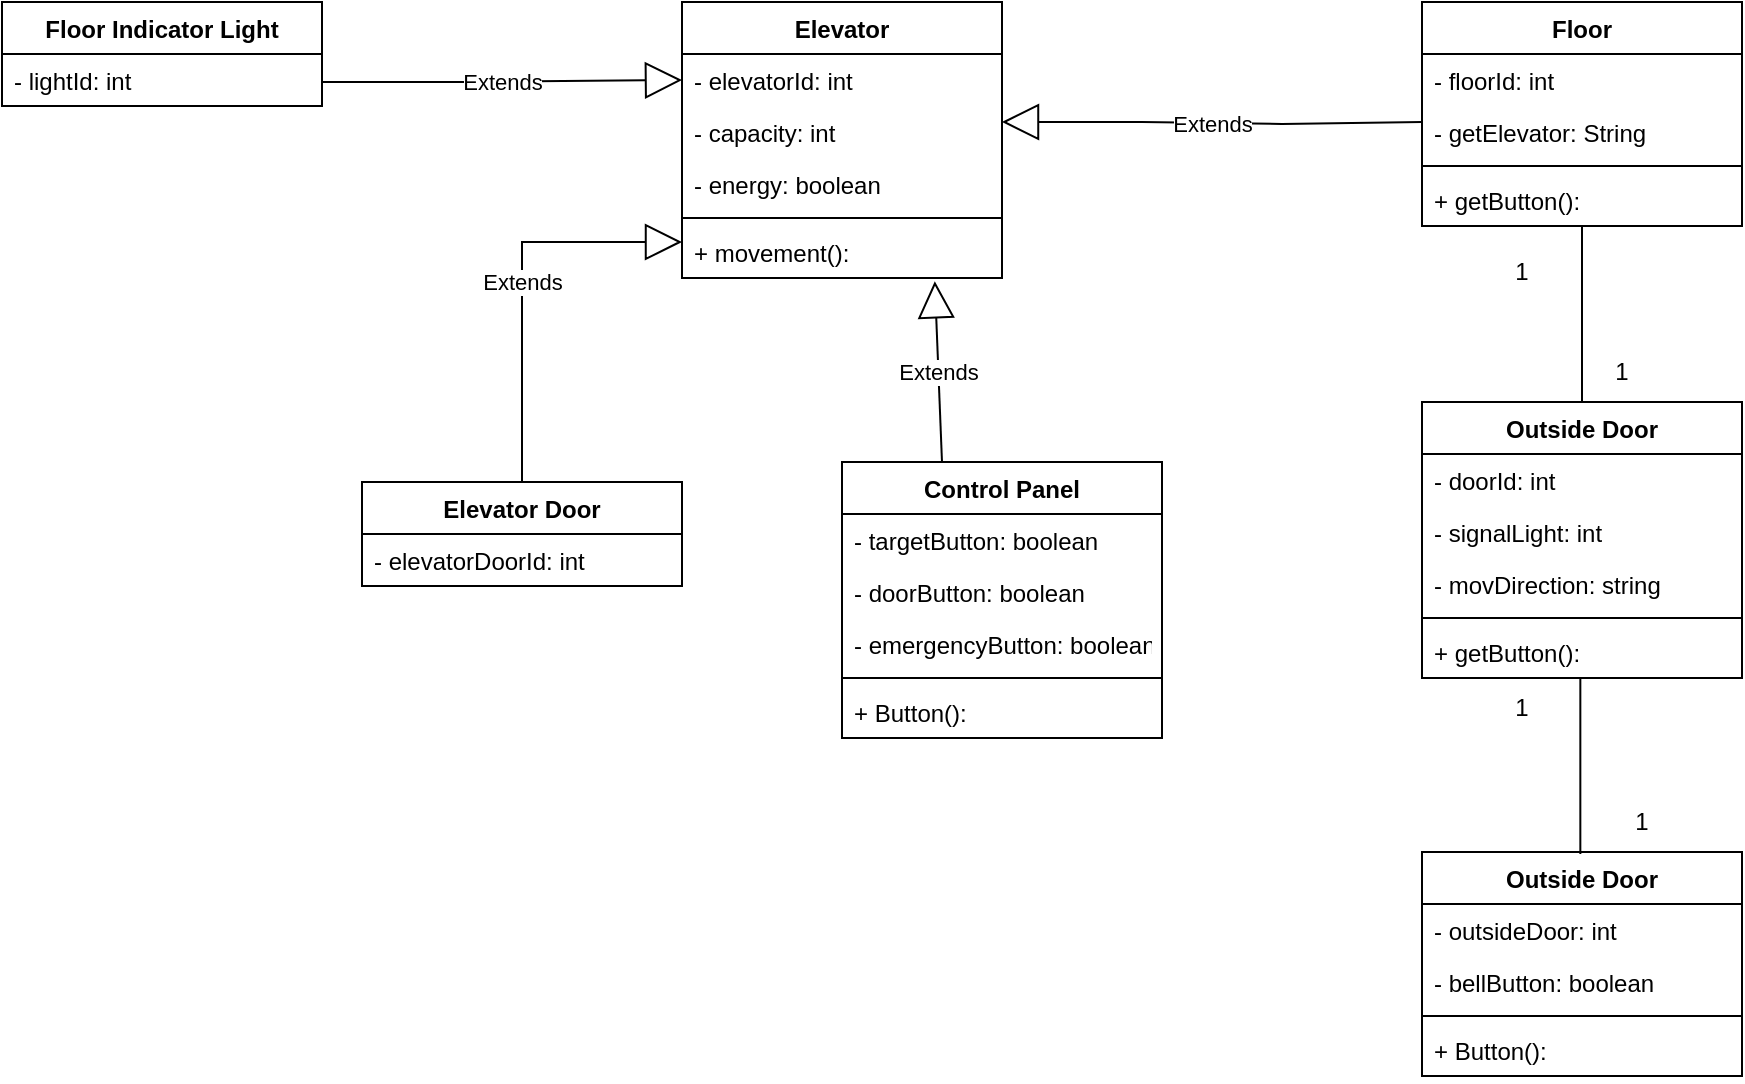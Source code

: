 <mxfile version="20.4.1" type="github">
  <diagram id="yt7ESXS7gocvbB-OGRqH" name="Page-1">
    <mxGraphModel dx="1382" dy="764" grid="1" gridSize="10" guides="1" tooltips="1" connect="1" arrows="1" fold="1" page="1" pageScale="1" pageWidth="1100" pageHeight="850" math="0" shadow="0">
      <root>
        <mxCell id="0" />
        <mxCell id="1" parent="0" />
        <mxCell id="YqL5iz8TW8BsecoOiDrk-55" value="Elevator" style="swimlane;fontStyle=1;align=center;verticalAlign=top;childLayout=stackLayout;horizontal=1;startSize=26;horizontalStack=0;resizeParent=1;resizeParentMax=0;resizeLast=0;collapsible=1;marginBottom=0;" vertex="1" parent="1">
          <mxGeometry x="470" y="40" width="160" height="138" as="geometry">
            <mxRectangle x="470" y="40" width="90" height="30" as="alternateBounds" />
          </mxGeometry>
        </mxCell>
        <mxCell id="YqL5iz8TW8BsecoOiDrk-56" value="- elevatorId: int" style="text;strokeColor=none;fillColor=none;align=left;verticalAlign=top;spacingLeft=4;spacingRight=4;overflow=hidden;rotatable=0;points=[[0,0.5],[1,0.5]];portConstraint=eastwest;" vertex="1" parent="YqL5iz8TW8BsecoOiDrk-55">
          <mxGeometry y="26" width="160" height="26" as="geometry" />
        </mxCell>
        <mxCell id="YqL5iz8TW8BsecoOiDrk-59" value="- capacity: int" style="text;strokeColor=none;fillColor=none;align=left;verticalAlign=top;spacingLeft=4;spacingRight=4;overflow=hidden;rotatable=0;points=[[0,0.5],[1,0.5]];portConstraint=eastwest;" vertex="1" parent="YqL5iz8TW8BsecoOiDrk-55">
          <mxGeometry y="52" width="160" height="26" as="geometry" />
        </mxCell>
        <mxCell id="YqL5iz8TW8BsecoOiDrk-60" value="- energy: boolean" style="text;strokeColor=none;fillColor=none;align=left;verticalAlign=top;spacingLeft=4;spacingRight=4;overflow=hidden;rotatable=0;points=[[0,0.5],[1,0.5]];portConstraint=eastwest;" vertex="1" parent="YqL5iz8TW8BsecoOiDrk-55">
          <mxGeometry y="78" width="160" height="26" as="geometry" />
        </mxCell>
        <mxCell id="YqL5iz8TW8BsecoOiDrk-57" value="" style="line;strokeWidth=1;fillColor=none;align=left;verticalAlign=middle;spacingTop=-1;spacingLeft=3;spacingRight=3;rotatable=0;labelPosition=right;points=[];portConstraint=eastwest;strokeColor=inherit;" vertex="1" parent="YqL5iz8TW8BsecoOiDrk-55">
          <mxGeometry y="104" width="160" height="8" as="geometry" />
        </mxCell>
        <mxCell id="YqL5iz8TW8BsecoOiDrk-58" value="+ movement(): " style="text;strokeColor=none;fillColor=none;align=left;verticalAlign=top;spacingLeft=4;spacingRight=4;overflow=hidden;rotatable=0;points=[[0,0.5],[1,0.5]];portConstraint=eastwest;" vertex="1" parent="YqL5iz8TW8BsecoOiDrk-55">
          <mxGeometry y="112" width="160" height="26" as="geometry" />
        </mxCell>
        <mxCell id="YqL5iz8TW8BsecoOiDrk-61" value="Floor Indicator Light" style="swimlane;fontStyle=1;align=center;verticalAlign=top;childLayout=stackLayout;horizontal=1;startSize=26;horizontalStack=0;resizeParent=1;resizeParentMax=0;resizeLast=0;collapsible=1;marginBottom=0;" vertex="1" parent="1">
          <mxGeometry x="130" y="40" width="160" height="52" as="geometry" />
        </mxCell>
        <mxCell id="YqL5iz8TW8BsecoOiDrk-62" value="- lightId: int" style="text;strokeColor=none;fillColor=none;align=left;verticalAlign=top;spacingLeft=4;spacingRight=4;overflow=hidden;rotatable=0;points=[[0,0.5],[1,0.5]];portConstraint=eastwest;" vertex="1" parent="YqL5iz8TW8BsecoOiDrk-61">
          <mxGeometry y="26" width="160" height="26" as="geometry" />
        </mxCell>
        <mxCell id="YqL5iz8TW8BsecoOiDrk-67" value="Extends" style="endArrow=block;endSize=16;endFill=0;html=1;rounded=0;entryX=0;entryY=0.5;entryDx=0;entryDy=0;" edge="1" parent="1" target="YqL5iz8TW8BsecoOiDrk-56">
          <mxGeometry width="160" relative="1" as="geometry">
            <mxPoint x="290" y="80" as="sourcePoint" />
            <mxPoint x="450" y="80" as="targetPoint" />
            <Array as="points">
              <mxPoint x="360" y="80" />
            </Array>
          </mxGeometry>
        </mxCell>
        <mxCell id="YqL5iz8TW8BsecoOiDrk-68" value="Extends" style="endArrow=block;endSize=16;endFill=0;html=1;rounded=0;" edge="1" parent="1">
          <mxGeometry width="160" relative="1" as="geometry">
            <mxPoint x="840" y="100" as="sourcePoint" />
            <mxPoint x="630" y="100" as="targetPoint" />
            <Array as="points">
              <mxPoint x="770" y="101" />
              <mxPoint x="700" y="100" />
            </Array>
          </mxGeometry>
        </mxCell>
        <mxCell id="YqL5iz8TW8BsecoOiDrk-69" value="Floor" style="swimlane;fontStyle=1;align=center;verticalAlign=top;childLayout=stackLayout;horizontal=1;startSize=26;horizontalStack=0;resizeParent=1;resizeParentMax=0;resizeLast=0;collapsible=1;marginBottom=0;" vertex="1" parent="1">
          <mxGeometry x="840" y="40" width="160" height="112" as="geometry">
            <mxRectangle x="470" y="40" width="90" height="30" as="alternateBounds" />
          </mxGeometry>
        </mxCell>
        <mxCell id="YqL5iz8TW8BsecoOiDrk-70" value="- floorId: int" style="text;strokeColor=none;fillColor=none;align=left;verticalAlign=top;spacingLeft=4;spacingRight=4;overflow=hidden;rotatable=0;points=[[0,0.5],[1,0.5]];portConstraint=eastwest;" vertex="1" parent="YqL5iz8TW8BsecoOiDrk-69">
          <mxGeometry y="26" width="160" height="26" as="geometry" />
        </mxCell>
        <mxCell id="YqL5iz8TW8BsecoOiDrk-71" value="- getElevator: String" style="text;strokeColor=none;fillColor=none;align=left;verticalAlign=top;spacingLeft=4;spacingRight=4;overflow=hidden;rotatable=0;points=[[0,0.5],[1,0.5]];portConstraint=eastwest;" vertex="1" parent="YqL5iz8TW8BsecoOiDrk-69">
          <mxGeometry y="52" width="160" height="26" as="geometry" />
        </mxCell>
        <mxCell id="YqL5iz8TW8BsecoOiDrk-73" value="" style="line;strokeWidth=1;fillColor=none;align=left;verticalAlign=middle;spacingTop=-1;spacingLeft=3;spacingRight=3;rotatable=0;labelPosition=right;points=[];portConstraint=eastwest;strokeColor=inherit;" vertex="1" parent="YqL5iz8TW8BsecoOiDrk-69">
          <mxGeometry y="78" width="160" height="8" as="geometry" />
        </mxCell>
        <mxCell id="YqL5iz8TW8BsecoOiDrk-74" value="+ getButton(): " style="text;strokeColor=none;fillColor=none;align=left;verticalAlign=top;spacingLeft=4;spacingRight=4;overflow=hidden;rotatable=0;points=[[0,0.5],[1,0.5]];portConstraint=eastwest;" vertex="1" parent="YqL5iz8TW8BsecoOiDrk-69">
          <mxGeometry y="86" width="160" height="26" as="geometry" />
        </mxCell>
        <mxCell id="YqL5iz8TW8BsecoOiDrk-75" value="Outside Door" style="swimlane;fontStyle=1;align=center;verticalAlign=top;childLayout=stackLayout;horizontal=1;startSize=26;horizontalStack=0;resizeParent=1;resizeParentMax=0;resizeLast=0;collapsible=1;marginBottom=0;" vertex="1" parent="1">
          <mxGeometry x="840" y="240" width="160" height="138" as="geometry">
            <mxRectangle x="470" y="40" width="90" height="30" as="alternateBounds" />
          </mxGeometry>
        </mxCell>
        <mxCell id="YqL5iz8TW8BsecoOiDrk-76" value="- doorId: int" style="text;strokeColor=none;fillColor=none;align=left;verticalAlign=top;spacingLeft=4;spacingRight=4;overflow=hidden;rotatable=0;points=[[0,0.5],[1,0.5]];portConstraint=eastwest;" vertex="1" parent="YqL5iz8TW8BsecoOiDrk-75">
          <mxGeometry y="26" width="160" height="26" as="geometry" />
        </mxCell>
        <mxCell id="YqL5iz8TW8BsecoOiDrk-77" value="- signalLight: int" style="text;strokeColor=none;fillColor=none;align=left;verticalAlign=top;spacingLeft=4;spacingRight=4;overflow=hidden;rotatable=0;points=[[0,0.5],[1,0.5]];portConstraint=eastwest;" vertex="1" parent="YqL5iz8TW8BsecoOiDrk-75">
          <mxGeometry y="52" width="160" height="26" as="geometry" />
        </mxCell>
        <mxCell id="YqL5iz8TW8BsecoOiDrk-80" value="- movDirection: string" style="text;strokeColor=none;fillColor=none;align=left;verticalAlign=top;spacingLeft=4;spacingRight=4;overflow=hidden;rotatable=0;points=[[0,0.5],[1,0.5]];portConstraint=eastwest;" vertex="1" parent="YqL5iz8TW8BsecoOiDrk-75">
          <mxGeometry y="78" width="160" height="26" as="geometry" />
        </mxCell>
        <mxCell id="YqL5iz8TW8BsecoOiDrk-78" value="" style="line;strokeWidth=1;fillColor=none;align=left;verticalAlign=middle;spacingTop=-1;spacingLeft=3;spacingRight=3;rotatable=0;labelPosition=right;points=[];portConstraint=eastwest;strokeColor=inherit;" vertex="1" parent="YqL5iz8TW8BsecoOiDrk-75">
          <mxGeometry y="104" width="160" height="8" as="geometry" />
        </mxCell>
        <mxCell id="YqL5iz8TW8BsecoOiDrk-79" value="+ getButton(): " style="text;strokeColor=none;fillColor=none;align=left;verticalAlign=top;spacingLeft=4;spacingRight=4;overflow=hidden;rotatable=0;points=[[0,0.5],[1,0.5]];portConstraint=eastwest;" vertex="1" parent="YqL5iz8TW8BsecoOiDrk-75">
          <mxGeometry y="112" width="160" height="26" as="geometry" />
        </mxCell>
        <mxCell id="YqL5iz8TW8BsecoOiDrk-81" value="Outside Door" style="swimlane;fontStyle=1;align=center;verticalAlign=top;childLayout=stackLayout;horizontal=1;startSize=26;horizontalStack=0;resizeParent=1;resizeParentMax=0;resizeLast=0;collapsible=1;marginBottom=0;" vertex="1" parent="1">
          <mxGeometry x="840" y="465" width="160" height="112" as="geometry">
            <mxRectangle x="470" y="40" width="90" height="30" as="alternateBounds" />
          </mxGeometry>
        </mxCell>
        <mxCell id="YqL5iz8TW8BsecoOiDrk-82" value="- outsideDoor: int" style="text;strokeColor=none;fillColor=none;align=left;verticalAlign=top;spacingLeft=4;spacingRight=4;overflow=hidden;rotatable=0;points=[[0,0.5],[1,0.5]];portConstraint=eastwest;" vertex="1" parent="YqL5iz8TW8BsecoOiDrk-81">
          <mxGeometry y="26" width="160" height="26" as="geometry" />
        </mxCell>
        <mxCell id="YqL5iz8TW8BsecoOiDrk-83" value="- bellButton: boolean" style="text;strokeColor=none;fillColor=none;align=left;verticalAlign=top;spacingLeft=4;spacingRight=4;overflow=hidden;rotatable=0;points=[[0,0.5],[1,0.5]];portConstraint=eastwest;" vertex="1" parent="YqL5iz8TW8BsecoOiDrk-81">
          <mxGeometry y="52" width="160" height="26" as="geometry" />
        </mxCell>
        <mxCell id="YqL5iz8TW8BsecoOiDrk-85" value="" style="line;strokeWidth=1;fillColor=none;align=left;verticalAlign=middle;spacingTop=-1;spacingLeft=3;spacingRight=3;rotatable=0;labelPosition=right;points=[];portConstraint=eastwest;strokeColor=inherit;" vertex="1" parent="YqL5iz8TW8BsecoOiDrk-81">
          <mxGeometry y="78" width="160" height="8" as="geometry" />
        </mxCell>
        <mxCell id="YqL5iz8TW8BsecoOiDrk-86" value="+ Button(): " style="text;strokeColor=none;fillColor=none;align=left;verticalAlign=top;spacingLeft=4;spacingRight=4;overflow=hidden;rotatable=0;points=[[0,0.5],[1,0.5]];portConstraint=eastwest;" vertex="1" parent="YqL5iz8TW8BsecoOiDrk-81">
          <mxGeometry y="86" width="160" height="26" as="geometry" />
        </mxCell>
        <mxCell id="YqL5iz8TW8BsecoOiDrk-87" value="" style="endArrow=none;html=1;rounded=0;" edge="1" parent="1" source="YqL5iz8TW8BsecoOiDrk-75">
          <mxGeometry width="50" height="50" relative="1" as="geometry">
            <mxPoint x="870" y="202" as="sourcePoint" />
            <mxPoint x="920" y="152" as="targetPoint" />
          </mxGeometry>
        </mxCell>
        <mxCell id="YqL5iz8TW8BsecoOiDrk-88" value="1" style="text;html=1;strokeColor=none;fillColor=none;align=center;verticalAlign=middle;whiteSpace=wrap;rounded=0;" vertex="1" parent="1">
          <mxGeometry x="860" y="160" width="60" height="30" as="geometry" />
        </mxCell>
        <mxCell id="YqL5iz8TW8BsecoOiDrk-90" value="1" style="text;html=1;strokeColor=none;fillColor=none;align=center;verticalAlign=middle;whiteSpace=wrap;rounded=0;" vertex="1" parent="1">
          <mxGeometry x="910" y="210" width="60" height="30" as="geometry" />
        </mxCell>
        <mxCell id="YqL5iz8TW8BsecoOiDrk-91" value="1" style="text;html=1;strokeColor=none;fillColor=none;align=center;verticalAlign=middle;whiteSpace=wrap;rounded=0;" vertex="1" parent="1">
          <mxGeometry x="860" y="378" width="60" height="30" as="geometry" />
        </mxCell>
        <mxCell id="YqL5iz8TW8BsecoOiDrk-92" value="1" style="text;html=1;strokeColor=none;fillColor=none;align=center;verticalAlign=middle;whiteSpace=wrap;rounded=0;" vertex="1" parent="1">
          <mxGeometry x="920" y="435" width="60" height="30" as="geometry" />
        </mxCell>
        <mxCell id="YqL5iz8TW8BsecoOiDrk-93" value="" style="endArrow=none;html=1;rounded=0;" edge="1" parent="1">
          <mxGeometry width="50" height="50" relative="1" as="geometry">
            <mxPoint x="919.17" y="466.0" as="sourcePoint" />
            <mxPoint x="919.17" y="378" as="targetPoint" />
          </mxGeometry>
        </mxCell>
        <mxCell id="YqL5iz8TW8BsecoOiDrk-94" value="Control Panel" style="swimlane;fontStyle=1;align=center;verticalAlign=top;childLayout=stackLayout;horizontal=1;startSize=26;horizontalStack=0;resizeParent=1;resizeParentMax=0;resizeLast=0;collapsible=1;marginBottom=0;" vertex="1" parent="1">
          <mxGeometry x="550" y="270" width="160" height="138" as="geometry">
            <mxRectangle x="470" y="40" width="90" height="30" as="alternateBounds" />
          </mxGeometry>
        </mxCell>
        <mxCell id="YqL5iz8TW8BsecoOiDrk-95" value="- targetButton: boolean" style="text;strokeColor=none;fillColor=none;align=left;verticalAlign=top;spacingLeft=4;spacingRight=4;overflow=hidden;rotatable=0;points=[[0,0.5],[1,0.5]];portConstraint=eastwest;" vertex="1" parent="YqL5iz8TW8BsecoOiDrk-94">
          <mxGeometry y="26" width="160" height="26" as="geometry" />
        </mxCell>
        <mxCell id="YqL5iz8TW8BsecoOiDrk-96" value="- doorButton: boolean" style="text;strokeColor=none;fillColor=none;align=left;verticalAlign=top;spacingLeft=4;spacingRight=4;overflow=hidden;rotatable=0;points=[[0,0.5],[1,0.5]];portConstraint=eastwest;" vertex="1" parent="YqL5iz8TW8BsecoOiDrk-94">
          <mxGeometry y="52" width="160" height="26" as="geometry" />
        </mxCell>
        <mxCell id="YqL5iz8TW8BsecoOiDrk-97" value="- emergencyButton: boolean" style="text;strokeColor=none;fillColor=none;align=left;verticalAlign=top;spacingLeft=4;spacingRight=4;overflow=hidden;rotatable=0;points=[[0,0.5],[1,0.5]];portConstraint=eastwest;" vertex="1" parent="YqL5iz8TW8BsecoOiDrk-94">
          <mxGeometry y="78" width="160" height="26" as="geometry" />
        </mxCell>
        <mxCell id="YqL5iz8TW8BsecoOiDrk-98" value="" style="line;strokeWidth=1;fillColor=none;align=left;verticalAlign=middle;spacingTop=-1;spacingLeft=3;spacingRight=3;rotatable=0;labelPosition=right;points=[];portConstraint=eastwest;strokeColor=inherit;" vertex="1" parent="YqL5iz8TW8BsecoOiDrk-94">
          <mxGeometry y="104" width="160" height="8" as="geometry" />
        </mxCell>
        <mxCell id="YqL5iz8TW8BsecoOiDrk-99" value="+ Button(): " style="text;strokeColor=none;fillColor=none;align=left;verticalAlign=top;spacingLeft=4;spacingRight=4;overflow=hidden;rotatable=0;points=[[0,0.5],[1,0.5]];portConstraint=eastwest;" vertex="1" parent="YqL5iz8TW8BsecoOiDrk-94">
          <mxGeometry y="112" width="160" height="26" as="geometry" />
        </mxCell>
        <mxCell id="YqL5iz8TW8BsecoOiDrk-102" value="Extends" style="endArrow=block;endSize=16;endFill=0;html=1;rounded=0;entryX=0.79;entryY=1.064;entryDx=0;entryDy=0;entryPerimeter=0;" edge="1" parent="1" target="YqL5iz8TW8BsecoOiDrk-58">
          <mxGeometry width="160" relative="1" as="geometry">
            <mxPoint x="600" y="270" as="sourcePoint" />
            <mxPoint x="800" y="224.5" as="targetPoint" />
            <Array as="points" />
          </mxGeometry>
        </mxCell>
        <mxCell id="YqL5iz8TW8BsecoOiDrk-103" value="Elevator Door" style="swimlane;fontStyle=1;align=center;verticalAlign=top;childLayout=stackLayout;horizontal=1;startSize=26;horizontalStack=0;resizeParent=1;resizeParentMax=0;resizeLast=0;collapsible=1;marginBottom=0;" vertex="1" parent="1">
          <mxGeometry x="310" y="280" width="160" height="52" as="geometry">
            <mxRectangle x="470" y="40" width="90" height="30" as="alternateBounds" />
          </mxGeometry>
        </mxCell>
        <mxCell id="YqL5iz8TW8BsecoOiDrk-104" value="- elevatorDoorId: int" style="text;strokeColor=none;fillColor=none;align=left;verticalAlign=top;spacingLeft=4;spacingRight=4;overflow=hidden;rotatable=0;points=[[0,0.5],[1,0.5]];portConstraint=eastwest;" vertex="1" parent="YqL5iz8TW8BsecoOiDrk-103">
          <mxGeometry y="26" width="160" height="26" as="geometry" />
        </mxCell>
        <mxCell id="YqL5iz8TW8BsecoOiDrk-109" value="Extends" style="endArrow=block;endSize=16;endFill=0;html=1;rounded=0;exitX=0.5;exitY=0;exitDx=0;exitDy=0;" edge="1" parent="1" source="YqL5iz8TW8BsecoOiDrk-103">
          <mxGeometry width="160" relative="1" as="geometry">
            <mxPoint x="370" y="225.5" as="sourcePoint" />
            <mxPoint x="470" y="160" as="targetPoint" />
            <Array as="points">
              <mxPoint x="390" y="160" />
            </Array>
          </mxGeometry>
        </mxCell>
      </root>
    </mxGraphModel>
  </diagram>
</mxfile>
